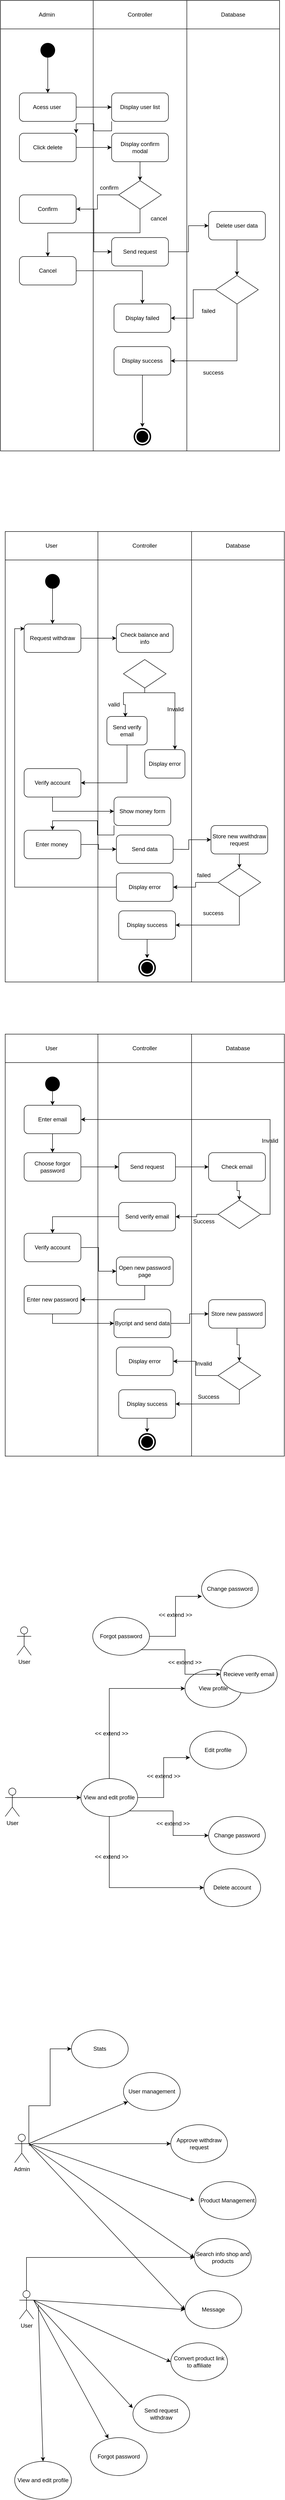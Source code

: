 <mxfile version="25.0.3">
  <diagram name="Page-1" id="ppPyAXOfkpfWcB4G4wPp">
    <mxGraphModel dx="1736" dy="5532" grid="0" gridSize="10" guides="1" tooltips="1" connect="1" arrows="1" fold="1" page="1" pageScale="1" pageWidth="850" pageHeight="1100" math="0" shadow="0">
      <root>
        <mxCell id="0" />
        <mxCell id="1" parent="0" />
        <mxCell id="JH2x-BQg7wVUJ2I642Hd-27" style="edgeStyle=orthogonalEdgeStyle;rounded=0;orthogonalLoop=1;jettySize=auto;html=1;exitX=1;exitY=0.333;exitDx=0;exitDy=0;exitPerimeter=0;entryX=0;entryY=0.5;entryDx=0;entryDy=0;" edge="1" parent="1" source="JH2x-BQg7wVUJ2I642Hd-14" target="JH2x-BQg7wVUJ2I642Hd-17">
          <mxGeometry relative="1" as="geometry">
            <Array as="points">
              <mxPoint x="160" y="150" />
              <mxPoint x="205" y="150" />
              <mxPoint x="205" y="30" />
            </Array>
          </mxGeometry>
        </mxCell>
        <mxCell id="JH2x-BQg7wVUJ2I642Hd-14" value="Admin" style="shape=umlActor;verticalLabelPosition=bottom;verticalAlign=top;html=1;outlineConnect=0;" vertex="1" parent="1">
          <mxGeometry x="130" y="210" width="30" height="60" as="geometry" />
        </mxCell>
        <mxCell id="JH2x-BQg7wVUJ2I642Hd-15" value="User management" style="ellipse;whiteSpace=wrap;html=1;" vertex="1" parent="1">
          <mxGeometry x="360" y="80" width="120" height="80" as="geometry" />
        </mxCell>
        <mxCell id="JH2x-BQg7wVUJ2I642Hd-16" value="Approve withdraw request" style="ellipse;whiteSpace=wrap;html=1;" vertex="1" parent="1">
          <mxGeometry x="460" y="190" width="120" height="80" as="geometry" />
        </mxCell>
        <mxCell id="JH2x-BQg7wVUJ2I642Hd-17" value="Stats" style="ellipse;whiteSpace=wrap;html=1;" vertex="1" parent="1">
          <mxGeometry x="250" y="-10" width="120" height="80" as="geometry" />
        </mxCell>
        <mxCell id="JH2x-BQg7wVUJ2I642Hd-18" value="Product Management" style="ellipse;whiteSpace=wrap;html=1;" vertex="1" parent="1">
          <mxGeometry x="520" y="310" width="120" height="80" as="geometry" />
        </mxCell>
        <mxCell id="JH2x-BQg7wVUJ2I642Hd-19" value="Search info shop and products" style="ellipse;whiteSpace=wrap;html=1;" vertex="1" parent="1">
          <mxGeometry x="510" y="430" width="120" height="80" as="geometry" />
        </mxCell>
        <mxCell id="JH2x-BQg7wVUJ2I642Hd-20" value="Convert product link to affiliate" style="ellipse;whiteSpace=wrap;html=1;" vertex="1" parent="1">
          <mxGeometry x="460" y="650" width="120" height="80" as="geometry" />
        </mxCell>
        <mxCell id="JH2x-BQg7wVUJ2I642Hd-21" value="Message" style="ellipse;whiteSpace=wrap;html=1;" vertex="1" parent="1">
          <mxGeometry x="490" y="540" width="120" height="80" as="geometry" />
        </mxCell>
        <mxCell id="JH2x-BQg7wVUJ2I642Hd-22" value="Send request withdraw" style="ellipse;whiteSpace=wrap;html=1;" vertex="1" parent="1">
          <mxGeometry x="380" y="760" width="120" height="80" as="geometry" />
        </mxCell>
        <mxCell id="JH2x-BQg7wVUJ2I642Hd-23" value="Forgot password" style="ellipse;whiteSpace=wrap;html=1;" vertex="1" parent="1">
          <mxGeometry x="290" y="850" width="120" height="80" as="geometry" />
        </mxCell>
        <mxCell id="JH2x-BQg7wVUJ2I642Hd-56" style="edgeStyle=orthogonalEdgeStyle;rounded=0;orthogonalLoop=1;jettySize=auto;html=1;exitX=0.5;exitY=0;exitDx=0;exitDy=0;exitPerimeter=0;entryX=0;entryY=0.5;entryDx=0;entryDy=0;" edge="1" parent="1" source="JH2x-BQg7wVUJ2I642Hd-24" target="JH2x-BQg7wVUJ2I642Hd-19">
          <mxGeometry relative="1" as="geometry" />
        </mxCell>
        <mxCell id="JH2x-BQg7wVUJ2I642Hd-24" value="User" style="shape=umlActor;verticalLabelPosition=bottom;verticalAlign=top;html=1;outlineConnect=0;" vertex="1" parent="1">
          <mxGeometry x="140" y="540" width="30" height="60" as="geometry" />
        </mxCell>
        <mxCell id="JH2x-BQg7wVUJ2I642Hd-25" value="View and edit profile" style="ellipse;whiteSpace=wrap;html=1;" vertex="1" parent="1">
          <mxGeometry x="130" y="900" width="120" height="80" as="geometry" />
        </mxCell>
        <mxCell id="JH2x-BQg7wVUJ2I642Hd-26" value="" style="endArrow=classic;html=1;rounded=0;exitX=1;exitY=0.333;exitDx=0;exitDy=0;exitPerimeter=0;" edge="1" parent="1" source="JH2x-BQg7wVUJ2I642Hd-14" target="JH2x-BQg7wVUJ2I642Hd-15">
          <mxGeometry width="50" height="50" relative="1" as="geometry">
            <mxPoint x="270" y="490" as="sourcePoint" />
            <mxPoint x="320" y="440" as="targetPoint" />
          </mxGeometry>
        </mxCell>
        <mxCell id="JH2x-BQg7wVUJ2I642Hd-28" value="" style="endArrow=classic;html=1;rounded=0;entryX=0;entryY=0.5;entryDx=0;entryDy=0;" edge="1" parent="1" source="JH2x-BQg7wVUJ2I642Hd-14" target="JH2x-BQg7wVUJ2I642Hd-16">
          <mxGeometry width="50" height="50" relative="1" as="geometry">
            <mxPoint x="170" y="240" as="sourcePoint" />
            <mxPoint x="330" y="450" as="targetPoint" />
            <Array as="points">
              <mxPoint x="170" y="230" />
            </Array>
          </mxGeometry>
        </mxCell>
        <mxCell id="JH2x-BQg7wVUJ2I642Hd-30" value="" style="endArrow=classic;html=1;rounded=0;exitX=1;exitY=0.333;exitDx=0;exitDy=0;exitPerimeter=0;" edge="1" parent="1" source="JH2x-BQg7wVUJ2I642Hd-14">
          <mxGeometry width="50" height="50" relative="1" as="geometry">
            <mxPoint x="180" y="250" as="sourcePoint" />
            <mxPoint x="510" y="350" as="targetPoint" />
          </mxGeometry>
        </mxCell>
        <mxCell id="JH2x-BQg7wVUJ2I642Hd-31" value="" style="endArrow=classic;html=1;rounded=0;exitX=1;exitY=0.333;exitDx=0;exitDy=0;exitPerimeter=0;entryX=0;entryY=0.5;entryDx=0;entryDy=0;" edge="1" parent="1" source="JH2x-BQg7wVUJ2I642Hd-14" target="JH2x-BQg7wVUJ2I642Hd-19">
          <mxGeometry width="50" height="50" relative="1" as="geometry">
            <mxPoint x="190" y="260" as="sourcePoint" />
            <mxPoint x="350" y="470" as="targetPoint" />
          </mxGeometry>
        </mxCell>
        <mxCell id="JH2x-BQg7wVUJ2I642Hd-32" value="" style="endArrow=classic;html=1;rounded=0;entryX=0;entryY=0.5;entryDx=0;entryDy=0;" edge="1" parent="1" target="JH2x-BQg7wVUJ2I642Hd-21">
          <mxGeometry width="50" height="50" relative="1" as="geometry">
            <mxPoint x="160" y="230" as="sourcePoint" />
            <mxPoint x="360" y="480" as="targetPoint" />
          </mxGeometry>
        </mxCell>
        <mxCell id="JH2x-BQg7wVUJ2I642Hd-33" value="" style="endArrow=classic;html=1;rounded=0;exitX=1;exitY=0.333;exitDx=0;exitDy=0;exitPerimeter=0;" edge="1" parent="1" source="JH2x-BQg7wVUJ2I642Hd-24">
          <mxGeometry width="50" height="50" relative="1" as="geometry">
            <mxPoint x="210" y="280" as="sourcePoint" />
            <mxPoint x="490" y="580" as="targetPoint" />
          </mxGeometry>
        </mxCell>
        <mxCell id="JH2x-BQg7wVUJ2I642Hd-34" value="" style="endArrow=classic;html=1;rounded=0;exitX=1;exitY=0.333;exitDx=0;exitDy=0;exitPerimeter=0;entryX=0;entryY=0.5;entryDx=0;entryDy=0;" edge="1" parent="1" source="JH2x-BQg7wVUJ2I642Hd-24" target="JH2x-BQg7wVUJ2I642Hd-20">
          <mxGeometry width="50" height="50" relative="1" as="geometry">
            <mxPoint x="220" y="290" as="sourcePoint" />
            <mxPoint x="380" y="500" as="targetPoint" />
          </mxGeometry>
        </mxCell>
        <mxCell id="JH2x-BQg7wVUJ2I642Hd-35" value="" style="endArrow=classic;html=1;rounded=0;exitX=1;exitY=0.333;exitDx=0;exitDy=0;exitPerimeter=0;entryX=-0.003;entryY=0.344;entryDx=0;entryDy=0;entryPerimeter=0;" edge="1" parent="1" target="JH2x-BQg7wVUJ2I642Hd-22">
          <mxGeometry width="50" height="50" relative="1" as="geometry">
            <mxPoint x="170" y="560" as="sourcePoint" />
            <mxPoint x="330" y="770" as="targetPoint" />
          </mxGeometry>
        </mxCell>
        <mxCell id="JH2x-BQg7wVUJ2I642Hd-36" value="" style="endArrow=classic;html=1;rounded=0;entryX=0.5;entryY=0;entryDx=0;entryDy=0;" edge="1" parent="1" target="JH2x-BQg7wVUJ2I642Hd-25">
          <mxGeometry width="50" height="50" relative="1" as="geometry">
            <mxPoint x="180" y="570" as="sourcePoint" />
            <mxPoint x="240" y="880" as="targetPoint" />
          </mxGeometry>
        </mxCell>
        <mxCell id="JH2x-BQg7wVUJ2I642Hd-37" value="" style="endArrow=classic;html=1;rounded=0;exitX=1;exitY=0.333;exitDx=0;exitDy=0;exitPerimeter=0;entryX=0.318;entryY=0.022;entryDx=0;entryDy=0;entryPerimeter=0;" edge="1" parent="1" target="JH2x-BQg7wVUJ2I642Hd-23">
          <mxGeometry width="50" height="50" relative="1" as="geometry">
            <mxPoint x="170" y="560" as="sourcePoint" />
            <mxPoint x="330" y="770" as="targetPoint" />
          </mxGeometry>
        </mxCell>
        <mxCell id="JH2x-BQg7wVUJ2I642Hd-87" value="User" style="shape=umlActor;verticalLabelPosition=bottom;verticalAlign=top;html=1;outlineConnect=0;" vertex="1" parent="1">
          <mxGeometry x="110" y="-520" width="30" height="60" as="geometry" />
        </mxCell>
        <mxCell id="JH2x-BQg7wVUJ2I642Hd-88" style="edgeStyle=orthogonalEdgeStyle;rounded=0;orthogonalLoop=1;jettySize=auto;html=1;exitX=1;exitY=1;exitDx=0;exitDy=0;entryX=0;entryY=0.5;entryDx=0;entryDy=0;" edge="1" parent="1" source="JH2x-BQg7wVUJ2I642Hd-91" target="JH2x-BQg7wVUJ2I642Hd-93">
          <mxGeometry relative="1" as="geometry" />
        </mxCell>
        <mxCell id="JH2x-BQg7wVUJ2I642Hd-89" style="edgeStyle=orthogonalEdgeStyle;rounded=0;orthogonalLoop=1;jettySize=auto;html=1;exitX=0.5;exitY=1;exitDx=0;exitDy=0;entryX=0;entryY=0.5;entryDx=0;entryDy=0;" edge="1" parent="1" source="JH2x-BQg7wVUJ2I642Hd-91" target="JH2x-BQg7wVUJ2I642Hd-98">
          <mxGeometry relative="1" as="geometry" />
        </mxCell>
        <mxCell id="JH2x-BQg7wVUJ2I642Hd-90" style="edgeStyle=orthogonalEdgeStyle;rounded=0;orthogonalLoop=1;jettySize=auto;html=1;exitX=0.5;exitY=0;exitDx=0;exitDy=0;entryX=0;entryY=0.5;entryDx=0;entryDy=0;" edge="1" parent="1" source="JH2x-BQg7wVUJ2I642Hd-91" target="JH2x-BQg7wVUJ2I642Hd-99">
          <mxGeometry relative="1" as="geometry" />
        </mxCell>
        <mxCell id="JH2x-BQg7wVUJ2I642Hd-91" value="View and edit profile" style="ellipse;whiteSpace=wrap;html=1;" vertex="1" parent="1">
          <mxGeometry x="270" y="-540" width="120" height="80" as="geometry" />
        </mxCell>
        <mxCell id="JH2x-BQg7wVUJ2I642Hd-92" value="" style="endArrow=classic;html=1;rounded=0;entryX=0;entryY=0.5;entryDx=0;entryDy=0;" edge="1" parent="1" target="JH2x-BQg7wVUJ2I642Hd-91">
          <mxGeometry width="50" height="50" relative="1" as="geometry">
            <mxPoint x="140" y="-500" as="sourcePoint" />
            <mxPoint x="190" y="-550" as="targetPoint" />
          </mxGeometry>
        </mxCell>
        <mxCell id="JH2x-BQg7wVUJ2I642Hd-93" value="Change password" style="ellipse;whiteSpace=wrap;html=1;" vertex="1" parent="1">
          <mxGeometry x="540" y="-460" width="120" height="80" as="geometry" />
        </mxCell>
        <mxCell id="JH2x-BQg7wVUJ2I642Hd-94" value="Edit profile" style="ellipse;whiteSpace=wrap;html=1;" vertex="1" parent="1">
          <mxGeometry x="500" y="-640" width="120" height="80" as="geometry" />
        </mxCell>
        <mxCell id="JH2x-BQg7wVUJ2I642Hd-95" style="edgeStyle=orthogonalEdgeStyle;rounded=0;orthogonalLoop=1;jettySize=auto;html=1;entryX=0.006;entryY=0.697;entryDx=0;entryDy=0;entryPerimeter=0;" edge="1" parent="1" source="JH2x-BQg7wVUJ2I642Hd-91" target="JH2x-BQg7wVUJ2I642Hd-94">
          <mxGeometry relative="1" as="geometry" />
        </mxCell>
        <mxCell id="JH2x-BQg7wVUJ2I642Hd-96" value="&amp;lt;&amp;lt; extend &amp;gt;&amp;gt;" style="text;html=1;align=center;verticalAlign=middle;whiteSpace=wrap;rounded=0;" vertex="1" parent="1">
          <mxGeometry x="380" y="-560" width="130" height="30" as="geometry" />
        </mxCell>
        <mxCell id="JH2x-BQg7wVUJ2I642Hd-97" value="&amp;lt;&amp;lt; extend &amp;gt;&amp;gt;" style="text;html=1;align=center;verticalAlign=middle;whiteSpace=wrap;rounded=0;" vertex="1" parent="1">
          <mxGeometry x="400" y="-460" width="130" height="30" as="geometry" />
        </mxCell>
        <mxCell id="JH2x-BQg7wVUJ2I642Hd-98" value="Delete account&lt;span style=&quot;color: rgba(0, 0, 0, 0); font-family: monospace; font-size: 0px; text-align: start; text-wrap-mode: nowrap;&quot;&gt;%3CmxGraphModel%3E%3Croot%3E%3CmxCell%20id%3D%220%22%2F%3E%3CmxCell%20id%3D%221%22%20parent%3D%220%22%2F%3E%3CmxCell%20id%3D%222%22%20value%3D%22Edit%20user%22%20style%3D%22ellipse%3BwhiteSpace%3Dwrap%3Bhtml%3D1%3B%22%20vertex%3D%221%22%20parent%3D%221%22%3E%3CmxGeometry%20x%3D%22520%22%20y%3D%2270%22%20width%3D%22120%22%20height%3D%2280%22%20as%3D%22geometry%22%2F%3E%3C%2FmxCell%3E%3C%2Froot%3E%3C%2FmxGraphModel&lt;/span&gt;" style="ellipse;whiteSpace=wrap;html=1;" vertex="1" parent="1">
          <mxGeometry x="530" y="-350" width="120" height="80" as="geometry" />
        </mxCell>
        <mxCell id="JH2x-BQg7wVUJ2I642Hd-99" value="View profile" style="ellipse;whiteSpace=wrap;html=1;" vertex="1" parent="1">
          <mxGeometry x="490" y="-770" width="120" height="80" as="geometry" />
        </mxCell>
        <mxCell id="JH2x-BQg7wVUJ2I642Hd-100" value="&amp;lt;&amp;lt; extend &amp;gt;&amp;gt;" style="text;html=1;align=center;verticalAlign=middle;whiteSpace=wrap;rounded=0;" vertex="1" parent="1">
          <mxGeometry x="270" y="-650" width="130" height="30" as="geometry" />
        </mxCell>
        <mxCell id="JH2x-BQg7wVUJ2I642Hd-101" value="&amp;lt;&amp;lt; extend &amp;gt;&amp;gt;" style="text;html=1;align=center;verticalAlign=middle;whiteSpace=wrap;rounded=0;" vertex="1" parent="1">
          <mxGeometry x="270" y="-390" width="130" height="30" as="geometry" />
        </mxCell>
        <mxCell id="JH2x-BQg7wVUJ2I642Hd-105" value="User" style="shape=umlActor;verticalLabelPosition=bottom;verticalAlign=top;html=1;outlineConnect=0;" vertex="1" parent="1">
          <mxGeometry x="135" y="-860" width="30" height="60" as="geometry" />
        </mxCell>
        <mxCell id="JH2x-BQg7wVUJ2I642Hd-106" style="edgeStyle=orthogonalEdgeStyle;rounded=0;orthogonalLoop=1;jettySize=auto;html=1;exitX=1;exitY=1;exitDx=0;exitDy=0;entryX=0;entryY=0.5;entryDx=0;entryDy=0;" edge="1" parent="1" source="JH2x-BQg7wVUJ2I642Hd-107" target="JH2x-BQg7wVUJ2I642Hd-109">
          <mxGeometry relative="1" as="geometry" />
        </mxCell>
        <mxCell id="JH2x-BQg7wVUJ2I642Hd-107" value="Forgot password" style="ellipse;whiteSpace=wrap;html=1;" vertex="1" parent="1">
          <mxGeometry x="295" y="-880" width="120" height="80" as="geometry" />
        </mxCell>
        <mxCell id="JH2x-BQg7wVUJ2I642Hd-109" value="Recieve verify email" style="ellipse;whiteSpace=wrap;html=1;" vertex="1" parent="1">
          <mxGeometry x="565" y="-800" width="120" height="80" as="geometry" />
        </mxCell>
        <mxCell id="JH2x-BQg7wVUJ2I642Hd-110" value="Change password" style="ellipse;whiteSpace=wrap;html=1;" vertex="1" parent="1">
          <mxGeometry x="525" y="-980" width="120" height="80" as="geometry" />
        </mxCell>
        <mxCell id="JH2x-BQg7wVUJ2I642Hd-111" style="edgeStyle=orthogonalEdgeStyle;rounded=0;orthogonalLoop=1;jettySize=auto;html=1;entryX=0.006;entryY=0.697;entryDx=0;entryDy=0;entryPerimeter=0;" edge="1" parent="1" source="JH2x-BQg7wVUJ2I642Hd-107" target="JH2x-BQg7wVUJ2I642Hd-110">
          <mxGeometry relative="1" as="geometry" />
        </mxCell>
        <mxCell id="JH2x-BQg7wVUJ2I642Hd-112" value="&amp;lt;&amp;lt; extend &amp;gt;&amp;gt;" style="text;html=1;align=center;verticalAlign=middle;whiteSpace=wrap;rounded=0;" vertex="1" parent="1">
          <mxGeometry x="405" y="-900" width="130" height="30" as="geometry" />
        </mxCell>
        <mxCell id="JH2x-BQg7wVUJ2I642Hd-113" value="&amp;lt;&amp;lt; extend &amp;gt;&amp;gt;" style="text;html=1;align=center;verticalAlign=middle;whiteSpace=wrap;rounded=0;" vertex="1" parent="1">
          <mxGeometry x="425" y="-800" width="130" height="30" as="geometry" />
        </mxCell>
        <mxCell id="JH2x-BQg7wVUJ2I642Hd-132" value="" style="shape=table;startSize=0;container=1;collapsible=0;childLayout=tableLayout;" vertex="1" parent="1">
          <mxGeometry x="110" y="-2110" width="590" height="890" as="geometry" />
        </mxCell>
        <mxCell id="JH2x-BQg7wVUJ2I642Hd-133" value="" style="shape=tableRow;horizontal=0;startSize=0;swimlaneHead=0;swimlaneBody=0;strokeColor=inherit;top=0;left=0;bottom=0;right=0;collapsible=0;dropTarget=0;fillColor=none;points=[[0,0.5],[1,0.5]];portConstraint=eastwest;" vertex="1" parent="JH2x-BQg7wVUJ2I642Hd-132">
          <mxGeometry width="590" height="60" as="geometry" />
        </mxCell>
        <mxCell id="JH2x-BQg7wVUJ2I642Hd-134" value="User" style="shape=partialRectangle;html=1;whiteSpace=wrap;connectable=0;strokeColor=inherit;overflow=hidden;fillColor=none;top=0;left=0;bottom=0;right=0;pointerEvents=1;" vertex="1" parent="JH2x-BQg7wVUJ2I642Hd-133">
          <mxGeometry width="196" height="60" as="geometry">
            <mxRectangle width="196" height="60" as="alternateBounds" />
          </mxGeometry>
        </mxCell>
        <mxCell id="JH2x-BQg7wVUJ2I642Hd-135" value="Controller" style="shape=partialRectangle;html=1;whiteSpace=wrap;connectable=0;strokeColor=inherit;overflow=hidden;fillColor=none;top=0;left=0;bottom=0;right=0;pointerEvents=1;" vertex="1" parent="JH2x-BQg7wVUJ2I642Hd-133">
          <mxGeometry x="196" width="198" height="60" as="geometry">
            <mxRectangle width="198" height="60" as="alternateBounds" />
          </mxGeometry>
        </mxCell>
        <mxCell id="JH2x-BQg7wVUJ2I642Hd-136" value="Database" style="shape=partialRectangle;html=1;whiteSpace=wrap;connectable=0;strokeColor=inherit;overflow=hidden;fillColor=none;top=0;left=0;bottom=0;right=0;pointerEvents=1;" vertex="1" parent="JH2x-BQg7wVUJ2I642Hd-133">
          <mxGeometry x="394" width="196" height="60" as="geometry">
            <mxRectangle width="196" height="60" as="alternateBounds" />
          </mxGeometry>
        </mxCell>
        <mxCell id="JH2x-BQg7wVUJ2I642Hd-137" value="" style="shape=tableRow;horizontal=0;startSize=0;swimlaneHead=0;swimlaneBody=0;strokeColor=inherit;top=0;left=0;bottom=0;right=0;collapsible=0;dropTarget=0;fillColor=none;points=[[0,0.5],[1,0.5]];portConstraint=eastwest;" vertex="1" parent="JH2x-BQg7wVUJ2I642Hd-132">
          <mxGeometry y="60" width="590" height="830" as="geometry" />
        </mxCell>
        <mxCell id="JH2x-BQg7wVUJ2I642Hd-138" value="" style="shape=partialRectangle;html=1;whiteSpace=wrap;connectable=0;strokeColor=inherit;overflow=hidden;fillColor=none;top=0;left=0;bottom=0;right=0;pointerEvents=1;" vertex="1" parent="JH2x-BQg7wVUJ2I642Hd-137">
          <mxGeometry width="196" height="830" as="geometry">
            <mxRectangle width="196" height="830" as="alternateBounds" />
          </mxGeometry>
        </mxCell>
        <mxCell id="JH2x-BQg7wVUJ2I642Hd-139" value="" style="shape=partialRectangle;html=1;whiteSpace=wrap;connectable=0;strokeColor=inherit;overflow=hidden;fillColor=none;top=0;left=0;bottom=0;right=0;pointerEvents=1;" vertex="1" parent="JH2x-BQg7wVUJ2I642Hd-137">
          <mxGeometry x="196" width="198" height="830" as="geometry">
            <mxRectangle width="198" height="830" as="alternateBounds" />
          </mxGeometry>
        </mxCell>
        <mxCell id="JH2x-BQg7wVUJ2I642Hd-140" value="" style="shape=partialRectangle;html=1;whiteSpace=wrap;connectable=0;strokeColor=inherit;overflow=hidden;fillColor=none;top=0;left=0;bottom=0;right=0;pointerEvents=1;" vertex="1" parent="JH2x-BQg7wVUJ2I642Hd-137">
          <mxGeometry x="394" width="196" height="830" as="geometry">
            <mxRectangle width="196" height="830" as="alternateBounds" />
          </mxGeometry>
        </mxCell>
        <mxCell id="JH2x-BQg7wVUJ2I642Hd-156" value="" style="edgeStyle=orthogonalEdgeStyle;rounded=0;orthogonalLoop=1;jettySize=auto;html=1;" edge="1" parent="1" source="JH2x-BQg7wVUJ2I642Hd-141" target="JH2x-BQg7wVUJ2I642Hd-147">
          <mxGeometry relative="1" as="geometry" />
        </mxCell>
        <mxCell id="JH2x-BQg7wVUJ2I642Hd-141" value="" style="ellipse;whiteSpace=wrap;html=1;aspect=fixed;fillColor=#000000;" vertex="1" parent="1">
          <mxGeometry x="195" y="-2020" width="30" height="30" as="geometry" />
        </mxCell>
        <mxCell id="JH2x-BQg7wVUJ2I642Hd-158" style="edgeStyle=orthogonalEdgeStyle;rounded=0;orthogonalLoop=1;jettySize=auto;html=1;exitX=1;exitY=0.5;exitDx=0;exitDy=0;entryX=0;entryY=0.5;entryDx=0;entryDy=0;" edge="1" parent="1" source="JH2x-BQg7wVUJ2I642Hd-142" target="JH2x-BQg7wVUJ2I642Hd-143">
          <mxGeometry relative="1" as="geometry" />
        </mxCell>
        <mxCell id="JH2x-BQg7wVUJ2I642Hd-142" value="Choose forgor password" style="rounded=1;whiteSpace=wrap;html=1;" vertex="1" parent="1">
          <mxGeometry x="150" y="-1860" width="120" height="60" as="geometry" />
        </mxCell>
        <mxCell id="JH2x-BQg7wVUJ2I642Hd-159" style="edgeStyle=orthogonalEdgeStyle;rounded=0;orthogonalLoop=1;jettySize=auto;html=1;exitX=1;exitY=0.5;exitDx=0;exitDy=0;entryX=0;entryY=0.5;entryDx=0;entryDy=0;" edge="1" parent="1" source="JH2x-BQg7wVUJ2I642Hd-143" target="JH2x-BQg7wVUJ2I642Hd-148">
          <mxGeometry relative="1" as="geometry" />
        </mxCell>
        <mxCell id="JH2x-BQg7wVUJ2I642Hd-143" value="Send request" style="rounded=1;whiteSpace=wrap;html=1;" vertex="1" parent="1">
          <mxGeometry x="350" y="-1860" width="120" height="60" as="geometry" />
        </mxCell>
        <mxCell id="JH2x-BQg7wVUJ2I642Hd-161" style="edgeStyle=orthogonalEdgeStyle;rounded=0;orthogonalLoop=1;jettySize=auto;html=1;exitX=0;exitY=0.5;exitDx=0;exitDy=0;" edge="1" parent="1" source="JH2x-BQg7wVUJ2I642Hd-144" target="JH2x-BQg7wVUJ2I642Hd-146">
          <mxGeometry relative="1" as="geometry" />
        </mxCell>
        <mxCell id="JH2x-BQg7wVUJ2I642Hd-164" style="edgeStyle=orthogonalEdgeStyle;rounded=0;orthogonalLoop=1;jettySize=auto;html=1;exitX=1;exitY=0.5;exitDx=0;exitDy=0;entryX=1;entryY=0.5;entryDx=0;entryDy=0;" edge="1" parent="1" source="JH2x-BQg7wVUJ2I642Hd-144" target="JH2x-BQg7wVUJ2I642Hd-147">
          <mxGeometry relative="1" as="geometry" />
        </mxCell>
        <mxCell id="JH2x-BQg7wVUJ2I642Hd-144" value="" style="rhombus;whiteSpace=wrap;html=1;" vertex="1" parent="1">
          <mxGeometry x="560" y="-1760" width="90" height="60" as="geometry" />
        </mxCell>
        <mxCell id="JH2x-BQg7wVUJ2I642Hd-165" style="edgeStyle=orthogonalEdgeStyle;rounded=0;orthogonalLoop=1;jettySize=auto;html=1;exitX=1;exitY=0.5;exitDx=0;exitDy=0;entryX=0;entryY=0.5;entryDx=0;entryDy=0;" edge="1" parent="1" source="JH2x-BQg7wVUJ2I642Hd-145" target="JH2x-BQg7wVUJ2I642Hd-150">
          <mxGeometry relative="1" as="geometry" />
        </mxCell>
        <mxCell id="JH2x-BQg7wVUJ2I642Hd-145" value="Verify account" style="rounded=1;whiteSpace=wrap;html=1;" vertex="1" parent="1">
          <mxGeometry x="150" y="-1690" width="120" height="60" as="geometry" />
        </mxCell>
        <mxCell id="JH2x-BQg7wVUJ2I642Hd-162" style="edgeStyle=orthogonalEdgeStyle;rounded=0;orthogonalLoop=1;jettySize=auto;html=1;exitX=0;exitY=0.5;exitDx=0;exitDy=0;entryX=0.5;entryY=0;entryDx=0;entryDy=0;" edge="1" parent="1" source="JH2x-BQg7wVUJ2I642Hd-146" target="JH2x-BQg7wVUJ2I642Hd-145">
          <mxGeometry relative="1" as="geometry" />
        </mxCell>
        <mxCell id="JH2x-BQg7wVUJ2I642Hd-146" value="Send verify email" style="rounded=1;whiteSpace=wrap;html=1;" vertex="1" parent="1">
          <mxGeometry x="350" y="-1755" width="120" height="60" as="geometry" />
        </mxCell>
        <mxCell id="JH2x-BQg7wVUJ2I642Hd-157" value="" style="edgeStyle=orthogonalEdgeStyle;rounded=0;orthogonalLoop=1;jettySize=auto;html=1;" edge="1" parent="1" source="JH2x-BQg7wVUJ2I642Hd-147" target="JH2x-BQg7wVUJ2I642Hd-142">
          <mxGeometry relative="1" as="geometry" />
        </mxCell>
        <mxCell id="JH2x-BQg7wVUJ2I642Hd-147" value="Enter email" style="rounded=1;whiteSpace=wrap;html=1;" vertex="1" parent="1">
          <mxGeometry x="150" y="-1960" width="120" height="60" as="geometry" />
        </mxCell>
        <mxCell id="JH2x-BQg7wVUJ2I642Hd-160" style="edgeStyle=orthogonalEdgeStyle;rounded=0;orthogonalLoop=1;jettySize=auto;html=1;exitX=0.5;exitY=1;exitDx=0;exitDy=0;entryX=0.5;entryY=0;entryDx=0;entryDy=0;" edge="1" parent="1" source="JH2x-BQg7wVUJ2I642Hd-148" target="JH2x-BQg7wVUJ2I642Hd-144">
          <mxGeometry relative="1" as="geometry" />
        </mxCell>
        <mxCell id="JH2x-BQg7wVUJ2I642Hd-148" value="Check email" style="rounded=1;whiteSpace=wrap;html=1;" vertex="1" parent="1">
          <mxGeometry x="540" y="-1860" width="120" height="60" as="geometry" />
        </mxCell>
        <mxCell id="JH2x-BQg7wVUJ2I642Hd-168" style="edgeStyle=orthogonalEdgeStyle;rounded=0;orthogonalLoop=1;jettySize=auto;html=1;exitX=0.5;exitY=1;exitDx=0;exitDy=0;entryX=0;entryY=0.5;entryDx=0;entryDy=0;" edge="1" parent="1" source="JH2x-BQg7wVUJ2I642Hd-149" target="JH2x-BQg7wVUJ2I642Hd-167">
          <mxGeometry relative="1" as="geometry" />
        </mxCell>
        <mxCell id="JH2x-BQg7wVUJ2I642Hd-149" value="Enter new password" style="rounded=1;whiteSpace=wrap;html=1;" vertex="1" parent="1">
          <mxGeometry x="150" y="-1580" width="120" height="60" as="geometry" />
        </mxCell>
        <mxCell id="JH2x-BQg7wVUJ2I642Hd-166" style="edgeStyle=orthogonalEdgeStyle;rounded=0;orthogonalLoop=1;jettySize=auto;html=1;exitX=0.5;exitY=1;exitDx=0;exitDy=0;entryX=1;entryY=0.5;entryDx=0;entryDy=0;" edge="1" parent="1" source="JH2x-BQg7wVUJ2I642Hd-150" target="JH2x-BQg7wVUJ2I642Hd-149">
          <mxGeometry relative="1" as="geometry" />
        </mxCell>
        <mxCell id="JH2x-BQg7wVUJ2I642Hd-150" value="Open new password page" style="rounded=1;whiteSpace=wrap;html=1;" vertex="1" parent="1">
          <mxGeometry x="345" y="-1640" width="120" height="60" as="geometry" />
        </mxCell>
        <mxCell id="JH2x-BQg7wVUJ2I642Hd-151" value="Display error" style="rounded=1;whiteSpace=wrap;html=1;" vertex="1" parent="1">
          <mxGeometry x="345" y="-1450" width="120" height="60" as="geometry" />
        </mxCell>
        <mxCell id="JH2x-BQg7wVUJ2I642Hd-170" style="edgeStyle=orthogonalEdgeStyle;rounded=0;orthogonalLoop=1;jettySize=auto;html=1;exitX=0.5;exitY=1;exitDx=0;exitDy=0;entryX=0.5;entryY=0;entryDx=0;entryDy=0;" edge="1" parent="1" source="JH2x-BQg7wVUJ2I642Hd-152" target="JH2x-BQg7wVUJ2I642Hd-153">
          <mxGeometry relative="1" as="geometry" />
        </mxCell>
        <mxCell id="JH2x-BQg7wVUJ2I642Hd-152" value="Store new password" style="rounded=1;whiteSpace=wrap;html=1;" vertex="1" parent="1">
          <mxGeometry x="540" y="-1550" width="120" height="60" as="geometry" />
        </mxCell>
        <mxCell id="JH2x-BQg7wVUJ2I642Hd-171" style="edgeStyle=orthogonalEdgeStyle;rounded=0;orthogonalLoop=1;jettySize=auto;html=1;exitX=0.5;exitY=1;exitDx=0;exitDy=0;entryX=1;entryY=0.5;entryDx=0;entryDy=0;" edge="1" parent="1" source="JH2x-BQg7wVUJ2I642Hd-153" target="JH2x-BQg7wVUJ2I642Hd-155">
          <mxGeometry relative="1" as="geometry" />
        </mxCell>
        <mxCell id="JH2x-BQg7wVUJ2I642Hd-172" style="edgeStyle=orthogonalEdgeStyle;rounded=0;orthogonalLoop=1;jettySize=auto;html=1;exitX=0;exitY=0.5;exitDx=0;exitDy=0;entryX=1;entryY=0.5;entryDx=0;entryDy=0;" edge="1" parent="1" source="JH2x-BQg7wVUJ2I642Hd-153" target="JH2x-BQg7wVUJ2I642Hd-151">
          <mxGeometry relative="1" as="geometry" />
        </mxCell>
        <mxCell id="JH2x-BQg7wVUJ2I642Hd-153" value="" style="rhombus;whiteSpace=wrap;html=1;" vertex="1" parent="1">
          <mxGeometry x="560" y="-1420" width="90" height="60" as="geometry" />
        </mxCell>
        <mxCell id="JH2x-BQg7wVUJ2I642Hd-176" value="" style="edgeStyle=orthogonalEdgeStyle;rounded=0;orthogonalLoop=1;jettySize=auto;html=1;" edge="1" parent="1" source="JH2x-BQg7wVUJ2I642Hd-155" target="JH2x-BQg7wVUJ2I642Hd-173">
          <mxGeometry relative="1" as="geometry" />
        </mxCell>
        <mxCell id="JH2x-BQg7wVUJ2I642Hd-155" value="Display success" style="rounded=1;whiteSpace=wrap;html=1;" vertex="1" parent="1">
          <mxGeometry x="350" y="-1360" width="120" height="60" as="geometry" />
        </mxCell>
        <mxCell id="JH2x-BQg7wVUJ2I642Hd-169" style="edgeStyle=orthogonalEdgeStyle;rounded=0;orthogonalLoop=1;jettySize=auto;html=1;exitX=1;exitY=0.5;exitDx=0;exitDy=0;entryX=0;entryY=0.5;entryDx=0;entryDy=0;" edge="1" parent="1" source="JH2x-BQg7wVUJ2I642Hd-167" target="JH2x-BQg7wVUJ2I642Hd-152">
          <mxGeometry relative="1" as="geometry" />
        </mxCell>
        <mxCell id="JH2x-BQg7wVUJ2I642Hd-167" value="Bycript and send data" style="rounded=1;whiteSpace=wrap;html=1;" vertex="1" parent="1">
          <mxGeometry x="340" y="-1530" width="120" height="60" as="geometry" />
        </mxCell>
        <mxCell id="JH2x-BQg7wVUJ2I642Hd-173" value="" style="ellipse;shape=doubleEllipse;whiteSpace=wrap;html=1;aspect=fixed;fillColor=#000000;strokeColor=#fcfcfc;strokeWidth=3;" vertex="1" parent="1">
          <mxGeometry x="390" y="-1270" width="40" height="40" as="geometry" />
        </mxCell>
        <mxCell id="JH2x-BQg7wVUJ2I642Hd-174" value="Invalid" style="text;html=1;align=center;verticalAlign=middle;whiteSpace=wrap;rounded=0;" vertex="1" parent="1">
          <mxGeometry x="640" y="-1900" width="60" height="30" as="geometry" />
        </mxCell>
        <mxCell id="JH2x-BQg7wVUJ2I642Hd-175" value="Invalid" style="text;html=1;align=center;verticalAlign=middle;whiteSpace=wrap;rounded=0;" vertex="1" parent="1">
          <mxGeometry x="500" y="-1430" width="60" height="30" as="geometry" />
        </mxCell>
        <mxCell id="JH2x-BQg7wVUJ2I642Hd-177" value="" style="shape=table;startSize=0;container=1;collapsible=0;childLayout=tableLayout;" vertex="1" parent="1">
          <mxGeometry x="110" y="-3170" width="590" height="950" as="geometry" />
        </mxCell>
        <mxCell id="JH2x-BQg7wVUJ2I642Hd-178" value="" style="shape=tableRow;horizontal=0;startSize=0;swimlaneHead=0;swimlaneBody=0;strokeColor=inherit;top=0;left=0;bottom=0;right=0;collapsible=0;dropTarget=0;fillColor=none;points=[[0,0.5],[1,0.5]];portConstraint=eastwest;" vertex="1" parent="JH2x-BQg7wVUJ2I642Hd-177">
          <mxGeometry width="590" height="60" as="geometry" />
        </mxCell>
        <mxCell id="JH2x-BQg7wVUJ2I642Hd-179" value="User" style="shape=partialRectangle;html=1;whiteSpace=wrap;connectable=0;strokeColor=inherit;overflow=hidden;fillColor=none;top=0;left=0;bottom=0;right=0;pointerEvents=1;" vertex="1" parent="JH2x-BQg7wVUJ2I642Hd-178">
          <mxGeometry width="196" height="60" as="geometry">
            <mxRectangle width="196" height="60" as="alternateBounds" />
          </mxGeometry>
        </mxCell>
        <mxCell id="JH2x-BQg7wVUJ2I642Hd-180" value="Controller" style="shape=partialRectangle;html=1;whiteSpace=wrap;connectable=0;strokeColor=inherit;overflow=hidden;fillColor=none;top=0;left=0;bottom=0;right=0;pointerEvents=1;" vertex="1" parent="JH2x-BQg7wVUJ2I642Hd-178">
          <mxGeometry x="196" width="198" height="60" as="geometry">
            <mxRectangle width="198" height="60" as="alternateBounds" />
          </mxGeometry>
        </mxCell>
        <mxCell id="JH2x-BQg7wVUJ2I642Hd-181" value="Database" style="shape=partialRectangle;html=1;whiteSpace=wrap;connectable=0;strokeColor=inherit;overflow=hidden;fillColor=none;top=0;left=0;bottom=0;right=0;pointerEvents=1;" vertex="1" parent="JH2x-BQg7wVUJ2I642Hd-178">
          <mxGeometry x="394" width="196" height="60" as="geometry">
            <mxRectangle width="196" height="60" as="alternateBounds" />
          </mxGeometry>
        </mxCell>
        <mxCell id="JH2x-BQg7wVUJ2I642Hd-182" value="" style="shape=tableRow;horizontal=0;startSize=0;swimlaneHead=0;swimlaneBody=0;strokeColor=inherit;top=0;left=0;bottom=0;right=0;collapsible=0;dropTarget=0;fillColor=none;points=[[0,0.5],[1,0.5]];portConstraint=eastwest;" vertex="1" parent="JH2x-BQg7wVUJ2I642Hd-177">
          <mxGeometry y="60" width="590" height="890" as="geometry" />
        </mxCell>
        <mxCell id="JH2x-BQg7wVUJ2I642Hd-183" value="" style="shape=partialRectangle;html=1;whiteSpace=wrap;connectable=0;strokeColor=inherit;overflow=hidden;fillColor=none;top=0;left=0;bottom=0;right=0;pointerEvents=1;" vertex="1" parent="JH2x-BQg7wVUJ2I642Hd-182">
          <mxGeometry width="196" height="890" as="geometry">
            <mxRectangle width="196" height="890" as="alternateBounds" />
          </mxGeometry>
        </mxCell>
        <mxCell id="JH2x-BQg7wVUJ2I642Hd-184" value="" style="shape=partialRectangle;html=1;whiteSpace=wrap;connectable=0;strokeColor=inherit;overflow=hidden;fillColor=none;top=0;left=0;bottom=0;right=0;pointerEvents=1;" vertex="1" parent="JH2x-BQg7wVUJ2I642Hd-182">
          <mxGeometry x="196" width="198" height="890" as="geometry">
            <mxRectangle width="198" height="890" as="alternateBounds" />
          </mxGeometry>
        </mxCell>
        <mxCell id="JH2x-BQg7wVUJ2I642Hd-185" value="" style="shape=partialRectangle;html=1;whiteSpace=wrap;connectable=0;strokeColor=inherit;overflow=hidden;fillColor=none;top=0;left=0;bottom=0;right=0;pointerEvents=1;" vertex="1" parent="JH2x-BQg7wVUJ2I642Hd-182">
          <mxGeometry x="394" width="196" height="890" as="geometry">
            <mxRectangle width="196" height="890" as="alternateBounds" />
          </mxGeometry>
        </mxCell>
        <mxCell id="JH2x-BQg7wVUJ2I642Hd-241" style="edgeStyle=orthogonalEdgeStyle;rounded=0;orthogonalLoop=1;jettySize=auto;html=1;entryX=0.5;entryY=0;entryDx=0;entryDy=0;" edge="1" parent="1" source="JH2x-BQg7wVUJ2I642Hd-187" target="JH2x-BQg7wVUJ2I642Hd-189">
          <mxGeometry relative="1" as="geometry" />
        </mxCell>
        <mxCell id="JH2x-BQg7wVUJ2I642Hd-187" value="" style="ellipse;whiteSpace=wrap;html=1;aspect=fixed;fillColor=#000000;" vertex="1" parent="1">
          <mxGeometry x="195" y="-3080" width="30" height="30" as="geometry" />
        </mxCell>
        <mxCell id="JH2x-BQg7wVUJ2I642Hd-188" style="edgeStyle=orthogonalEdgeStyle;rounded=0;orthogonalLoop=1;jettySize=auto;html=1;exitX=1;exitY=0.5;exitDx=0;exitDy=0;entryX=0;entryY=0.5;entryDx=0;entryDy=0;" edge="1" parent="1" source="JH2x-BQg7wVUJ2I642Hd-189" target="JH2x-BQg7wVUJ2I642Hd-191">
          <mxGeometry relative="1" as="geometry" />
        </mxCell>
        <mxCell id="JH2x-BQg7wVUJ2I642Hd-189" value="Request withdraw" style="rounded=1;whiteSpace=wrap;html=1;" vertex="1" parent="1">
          <mxGeometry x="150" y="-2975" width="120" height="60" as="geometry" />
        </mxCell>
        <mxCell id="JH2x-BQg7wVUJ2I642Hd-191" value="Check balance and info" style="rounded=1;whiteSpace=wrap;html=1;" vertex="1" parent="1">
          <mxGeometry x="345" y="-2975" width="120" height="60" as="geometry" />
        </mxCell>
        <mxCell id="JH2x-BQg7wVUJ2I642Hd-203" style="edgeStyle=orthogonalEdgeStyle;rounded=0;orthogonalLoop=1;jettySize=auto;html=1;exitX=0.5;exitY=1;exitDx=0;exitDy=0;entryX=0;entryY=0.5;entryDx=0;entryDy=0;" edge="1" parent="1" source="JH2x-BQg7wVUJ2I642Hd-204" target="JH2x-BQg7wVUJ2I642Hd-216">
          <mxGeometry relative="1" as="geometry" />
        </mxCell>
        <mxCell id="JH2x-BQg7wVUJ2I642Hd-204" value="Verify account" style="rounded=1;whiteSpace=wrap;html=1;" vertex="1" parent="1">
          <mxGeometry x="150" y="-2670" width="120" height="60" as="geometry" />
        </mxCell>
        <mxCell id="JH2x-BQg7wVUJ2I642Hd-205" style="edgeStyle=orthogonalEdgeStyle;rounded=0;orthogonalLoop=1;jettySize=auto;html=1;exitX=0.5;exitY=1;exitDx=0;exitDy=0;entryX=1;entryY=0.5;entryDx=0;entryDy=0;" edge="1" parent="1" source="JH2x-BQg7wVUJ2I642Hd-206" target="JH2x-BQg7wVUJ2I642Hd-204">
          <mxGeometry relative="1" as="geometry" />
        </mxCell>
        <mxCell id="JH2x-BQg7wVUJ2I642Hd-206" value="Send verify email" style="rounded=1;whiteSpace=wrap;html=1;" vertex="1" parent="1">
          <mxGeometry x="325" y="-2780" width="85" height="60" as="geometry" />
        </mxCell>
        <mxCell id="JH2x-BQg7wVUJ2I642Hd-207" value="Display error" style="rounded=1;whiteSpace=wrap;html=1;" vertex="1" parent="1">
          <mxGeometry x="345" y="-2450" width="120" height="60" as="geometry" />
        </mxCell>
        <mxCell id="JH2x-BQg7wVUJ2I642Hd-208" style="edgeStyle=orthogonalEdgeStyle;rounded=0;orthogonalLoop=1;jettySize=auto;html=1;exitX=0.5;exitY=1;exitDx=0;exitDy=0;entryX=0.5;entryY=0;entryDx=0;entryDy=0;" edge="1" parent="1" source="JH2x-BQg7wVUJ2I642Hd-209" target="JH2x-BQg7wVUJ2I642Hd-212">
          <mxGeometry relative="1" as="geometry" />
        </mxCell>
        <mxCell id="JH2x-BQg7wVUJ2I642Hd-209" value="Store new wwithdraw request" style="rounded=1;whiteSpace=wrap;html=1;" vertex="1" parent="1">
          <mxGeometry x="545" y="-2550" width="120" height="60" as="geometry" />
        </mxCell>
        <mxCell id="JH2x-BQg7wVUJ2I642Hd-210" style="edgeStyle=orthogonalEdgeStyle;rounded=0;orthogonalLoop=1;jettySize=auto;html=1;exitX=0.5;exitY=1;exitDx=0;exitDy=0;entryX=1;entryY=0.5;entryDx=0;entryDy=0;" edge="1" parent="1" source="JH2x-BQg7wVUJ2I642Hd-212" target="JH2x-BQg7wVUJ2I642Hd-214">
          <mxGeometry relative="1" as="geometry" />
        </mxCell>
        <mxCell id="JH2x-BQg7wVUJ2I642Hd-211" style="edgeStyle=orthogonalEdgeStyle;rounded=0;orthogonalLoop=1;jettySize=auto;html=1;exitX=0;exitY=0.5;exitDx=0;exitDy=0;entryX=1;entryY=0.5;entryDx=0;entryDy=0;" edge="1" parent="1" source="JH2x-BQg7wVUJ2I642Hd-212" target="JH2x-BQg7wVUJ2I642Hd-207">
          <mxGeometry relative="1" as="geometry" />
        </mxCell>
        <mxCell id="JH2x-BQg7wVUJ2I642Hd-212" value="" style="rhombus;whiteSpace=wrap;html=1;" vertex="1" parent="1">
          <mxGeometry x="560" y="-2460" width="90" height="60" as="geometry" />
        </mxCell>
        <mxCell id="JH2x-BQg7wVUJ2I642Hd-213" value="" style="edgeStyle=orthogonalEdgeStyle;rounded=0;orthogonalLoop=1;jettySize=auto;html=1;" edge="1" parent="1" source="JH2x-BQg7wVUJ2I642Hd-214" target="JH2x-BQg7wVUJ2I642Hd-217">
          <mxGeometry relative="1" as="geometry" />
        </mxCell>
        <mxCell id="JH2x-BQg7wVUJ2I642Hd-214" value="Display success" style="rounded=1;whiteSpace=wrap;html=1;" vertex="1" parent="1">
          <mxGeometry x="350" y="-2370" width="120" height="60" as="geometry" />
        </mxCell>
        <mxCell id="JH2x-BQg7wVUJ2I642Hd-234" style="edgeStyle=orthogonalEdgeStyle;rounded=0;orthogonalLoop=1;jettySize=auto;html=1;exitX=0;exitY=1;exitDx=0;exitDy=0;entryX=0.5;entryY=0;entryDx=0;entryDy=0;" edge="1" parent="1" source="JH2x-BQg7wVUJ2I642Hd-216" target="JH2x-BQg7wVUJ2I642Hd-230">
          <mxGeometry relative="1" as="geometry" />
        </mxCell>
        <mxCell id="JH2x-BQg7wVUJ2I642Hd-216" value="Show money form" style="rounded=1;whiteSpace=wrap;html=1;" vertex="1" parent="1">
          <mxGeometry x="340" y="-2610" width="120" height="60" as="geometry" />
        </mxCell>
        <mxCell id="JH2x-BQg7wVUJ2I642Hd-217" value="" style="ellipse;shape=doubleEllipse;whiteSpace=wrap;html=1;aspect=fixed;fillColor=#000000;strokeColor=#fcfcfc;strokeWidth=3;" vertex="1" parent="1">
          <mxGeometry x="390" y="-2270" width="40" height="40" as="geometry" />
        </mxCell>
        <mxCell id="JH2x-BQg7wVUJ2I642Hd-219" value="Invalid" style="text;html=1;align=center;verticalAlign=middle;whiteSpace=wrap;rounded=0;" vertex="1" parent="1">
          <mxGeometry x="440" y="-2810" width="60" height="30" as="geometry" />
        </mxCell>
        <mxCell id="JH2x-BQg7wVUJ2I642Hd-226" style="edgeStyle=orthogonalEdgeStyle;rounded=0;orthogonalLoop=1;jettySize=auto;html=1;exitX=0.5;exitY=1;exitDx=0;exitDy=0;entryX=0.75;entryY=0;entryDx=0;entryDy=0;" edge="1" parent="1" source="JH2x-BQg7wVUJ2I642Hd-221" target="JH2x-BQg7wVUJ2I642Hd-225">
          <mxGeometry relative="1" as="geometry">
            <Array as="points">
              <mxPoint x="469" y="-2830" />
            </Array>
          </mxGeometry>
        </mxCell>
        <mxCell id="JH2x-BQg7wVUJ2I642Hd-221" value="" style="rhombus;whiteSpace=wrap;html=1;" vertex="1" parent="1">
          <mxGeometry x="360" y="-2900" width="90" height="60" as="geometry" />
        </mxCell>
        <mxCell id="JH2x-BQg7wVUJ2I642Hd-222" value="Success" style="text;html=1;align=center;verticalAlign=middle;whiteSpace=wrap;rounded=0;" vertex="1" parent="1">
          <mxGeometry x="500" y="-1730" width="60" height="30" as="geometry" />
        </mxCell>
        <mxCell id="JH2x-BQg7wVUJ2I642Hd-223" value="Success" style="text;html=1;align=center;verticalAlign=middle;whiteSpace=wrap;rounded=0;" vertex="1" parent="1">
          <mxGeometry x="510" y="-1360" width="60" height="30" as="geometry" />
        </mxCell>
        <mxCell id="JH2x-BQg7wVUJ2I642Hd-224" style="edgeStyle=orthogonalEdgeStyle;rounded=0;orthogonalLoop=1;jettySize=auto;html=1;exitX=0.5;exitY=1;exitDx=0;exitDy=0;entryX=0.458;entryY=0.021;entryDx=0;entryDy=0;entryPerimeter=0;" edge="1" parent="1" source="JH2x-BQg7wVUJ2I642Hd-221" target="JH2x-BQg7wVUJ2I642Hd-206">
          <mxGeometry relative="1" as="geometry">
            <Array as="points">
              <mxPoint x="360" y="-2830" />
              <mxPoint x="360" y="-2805" />
              <mxPoint x="364" y="-2805" />
            </Array>
          </mxGeometry>
        </mxCell>
        <mxCell id="JH2x-BQg7wVUJ2I642Hd-225" value="Display error" style="rounded=1;whiteSpace=wrap;html=1;" vertex="1" parent="1">
          <mxGeometry x="405" y="-2710" width="85" height="60" as="geometry" />
        </mxCell>
        <mxCell id="JH2x-BQg7wVUJ2I642Hd-228" style="edgeStyle=orthogonalEdgeStyle;rounded=0;orthogonalLoop=1;jettySize=auto;html=1;exitX=1;exitY=0.5;exitDx=0;exitDy=0;entryX=0;entryY=0.5;entryDx=0;entryDy=0;" edge="1" parent="1" target="JH2x-BQg7wVUJ2I642Hd-209">
          <mxGeometry relative="1" as="geometry">
            <mxPoint x="450.0" y="-2500" as="sourcePoint" />
          </mxGeometry>
        </mxCell>
        <mxCell id="JH2x-BQg7wVUJ2I642Hd-232" style="edgeStyle=orthogonalEdgeStyle;rounded=0;orthogonalLoop=1;jettySize=auto;html=1;exitX=1;exitY=0.5;exitDx=0;exitDy=0;" edge="1" parent="1" source="JH2x-BQg7wVUJ2I642Hd-230" target="JH2x-BQg7wVUJ2I642Hd-231">
          <mxGeometry relative="1" as="geometry" />
        </mxCell>
        <mxCell id="JH2x-BQg7wVUJ2I642Hd-230" value="Enter money&amp;nbsp;" style="rounded=1;whiteSpace=wrap;html=1;" vertex="1" parent="1">
          <mxGeometry x="150" y="-2540" width="120" height="60" as="geometry" />
        </mxCell>
        <mxCell id="JH2x-BQg7wVUJ2I642Hd-231" value="Send data" style="rounded=1;whiteSpace=wrap;html=1;" vertex="1" parent="1">
          <mxGeometry x="345" y="-2530" width="120" height="60" as="geometry" />
        </mxCell>
        <mxCell id="JH2x-BQg7wVUJ2I642Hd-236" style="edgeStyle=orthogonalEdgeStyle;rounded=0;orthogonalLoop=1;jettySize=auto;html=1;exitX=0;exitY=0.5;exitDx=0;exitDy=0;entryX=0.008;entryY=0.165;entryDx=0;entryDy=0;entryPerimeter=0;" edge="1" parent="1" source="JH2x-BQg7wVUJ2I642Hd-207" target="JH2x-BQg7wVUJ2I642Hd-189">
          <mxGeometry relative="1" as="geometry" />
        </mxCell>
        <mxCell id="JH2x-BQg7wVUJ2I642Hd-238" value="valid" style="text;html=1;align=center;verticalAlign=middle;whiteSpace=wrap;rounded=0;" vertex="1" parent="1">
          <mxGeometry x="310" y="-2820" width="60" height="30" as="geometry" />
        </mxCell>
        <mxCell id="JH2x-BQg7wVUJ2I642Hd-239" value="failed" style="text;html=1;align=center;verticalAlign=middle;whiteSpace=wrap;rounded=0;" vertex="1" parent="1">
          <mxGeometry x="500" y="-2460" width="60" height="30" as="geometry" />
        </mxCell>
        <mxCell id="JH2x-BQg7wVUJ2I642Hd-240" value="success" style="text;html=1;align=center;verticalAlign=middle;whiteSpace=wrap;rounded=0;" vertex="1" parent="1">
          <mxGeometry x="520" y="-2380" width="60" height="30" as="geometry" />
        </mxCell>
        <mxCell id="JH2x-BQg7wVUJ2I642Hd-242" value="" style="shape=table;startSize=0;container=1;collapsible=0;childLayout=tableLayout;" vertex="1" parent="1">
          <mxGeometry x="100" y="-4290" width="590" height="950" as="geometry" />
        </mxCell>
        <mxCell id="JH2x-BQg7wVUJ2I642Hd-243" value="" style="shape=tableRow;horizontal=0;startSize=0;swimlaneHead=0;swimlaneBody=0;strokeColor=inherit;top=0;left=0;bottom=0;right=0;collapsible=0;dropTarget=0;fillColor=none;points=[[0,0.5],[1,0.5]];portConstraint=eastwest;" vertex="1" parent="JH2x-BQg7wVUJ2I642Hd-242">
          <mxGeometry width="590" height="60" as="geometry" />
        </mxCell>
        <mxCell id="JH2x-BQg7wVUJ2I642Hd-244" value="Admin" style="shape=partialRectangle;html=1;whiteSpace=wrap;connectable=0;strokeColor=inherit;overflow=hidden;fillColor=none;top=0;left=0;bottom=0;right=0;pointerEvents=1;" vertex="1" parent="JH2x-BQg7wVUJ2I642Hd-243">
          <mxGeometry width="196" height="60" as="geometry">
            <mxRectangle width="196" height="60" as="alternateBounds" />
          </mxGeometry>
        </mxCell>
        <mxCell id="JH2x-BQg7wVUJ2I642Hd-245" value="Controller" style="shape=partialRectangle;html=1;whiteSpace=wrap;connectable=0;strokeColor=inherit;overflow=hidden;fillColor=none;top=0;left=0;bottom=0;right=0;pointerEvents=1;" vertex="1" parent="JH2x-BQg7wVUJ2I642Hd-243">
          <mxGeometry x="196" width="198" height="60" as="geometry">
            <mxRectangle width="198" height="60" as="alternateBounds" />
          </mxGeometry>
        </mxCell>
        <mxCell id="JH2x-BQg7wVUJ2I642Hd-246" value="Database" style="shape=partialRectangle;html=1;whiteSpace=wrap;connectable=0;strokeColor=inherit;overflow=hidden;fillColor=none;top=0;left=0;bottom=0;right=0;pointerEvents=1;" vertex="1" parent="JH2x-BQg7wVUJ2I642Hd-243">
          <mxGeometry x="394" width="196" height="60" as="geometry">
            <mxRectangle width="196" height="60" as="alternateBounds" />
          </mxGeometry>
        </mxCell>
        <mxCell id="JH2x-BQg7wVUJ2I642Hd-247" value="" style="shape=tableRow;horizontal=0;startSize=0;swimlaneHead=0;swimlaneBody=0;strokeColor=inherit;top=0;left=0;bottom=0;right=0;collapsible=0;dropTarget=0;fillColor=none;points=[[0,0.5],[1,0.5]];portConstraint=eastwest;" vertex="1" parent="JH2x-BQg7wVUJ2I642Hd-242">
          <mxGeometry y="60" width="590" height="890" as="geometry" />
        </mxCell>
        <mxCell id="JH2x-BQg7wVUJ2I642Hd-248" value="" style="shape=partialRectangle;html=1;whiteSpace=wrap;connectable=0;strokeColor=inherit;overflow=hidden;fillColor=none;top=0;left=0;bottom=0;right=0;pointerEvents=1;" vertex="1" parent="JH2x-BQg7wVUJ2I642Hd-247">
          <mxGeometry width="196" height="890" as="geometry">
            <mxRectangle width="196" height="890" as="alternateBounds" />
          </mxGeometry>
        </mxCell>
        <mxCell id="JH2x-BQg7wVUJ2I642Hd-249" value="" style="shape=partialRectangle;html=1;whiteSpace=wrap;connectable=0;strokeColor=inherit;overflow=hidden;fillColor=none;top=0;left=0;bottom=0;right=0;pointerEvents=1;" vertex="1" parent="JH2x-BQg7wVUJ2I642Hd-247">
          <mxGeometry x="196" width="198" height="890" as="geometry">
            <mxRectangle width="198" height="890" as="alternateBounds" />
          </mxGeometry>
        </mxCell>
        <mxCell id="JH2x-BQg7wVUJ2I642Hd-250" value="" style="shape=partialRectangle;html=1;whiteSpace=wrap;connectable=0;strokeColor=inherit;overflow=hidden;fillColor=none;top=0;left=0;bottom=0;right=0;pointerEvents=1;" vertex="1" parent="JH2x-BQg7wVUJ2I642Hd-247">
          <mxGeometry x="394" width="196" height="890" as="geometry">
            <mxRectangle width="196" height="890" as="alternateBounds" />
          </mxGeometry>
        </mxCell>
        <mxCell id="JH2x-BQg7wVUJ2I642Hd-251" style="edgeStyle=orthogonalEdgeStyle;rounded=0;orthogonalLoop=1;jettySize=auto;html=1;entryX=0.5;entryY=0;entryDx=0;entryDy=0;" edge="1" parent="1" source="JH2x-BQg7wVUJ2I642Hd-252" target="JH2x-BQg7wVUJ2I642Hd-254">
          <mxGeometry relative="1" as="geometry" />
        </mxCell>
        <mxCell id="JH2x-BQg7wVUJ2I642Hd-252" value="" style="ellipse;whiteSpace=wrap;html=1;aspect=fixed;fillColor=#000000;" vertex="1" parent="1">
          <mxGeometry x="185" y="-4200" width="30" height="30" as="geometry" />
        </mxCell>
        <mxCell id="JH2x-BQg7wVUJ2I642Hd-253" style="edgeStyle=orthogonalEdgeStyle;rounded=0;orthogonalLoop=1;jettySize=auto;html=1;exitX=1;exitY=0.5;exitDx=0;exitDy=0;entryX=0;entryY=0.5;entryDx=0;entryDy=0;" edge="1" parent="1" source="JH2x-BQg7wVUJ2I642Hd-254" target="JH2x-BQg7wVUJ2I642Hd-255">
          <mxGeometry relative="1" as="geometry" />
        </mxCell>
        <mxCell id="JH2x-BQg7wVUJ2I642Hd-254" value="Acess user&amp;nbsp;" style="rounded=1;whiteSpace=wrap;html=1;" vertex="1" parent="1">
          <mxGeometry x="140" y="-4095" width="120" height="60" as="geometry" />
        </mxCell>
        <mxCell id="JH2x-BQg7wVUJ2I642Hd-316" style="edgeStyle=orthogonalEdgeStyle;rounded=0;orthogonalLoop=1;jettySize=auto;html=1;exitX=0;exitY=1;exitDx=0;exitDy=0;entryX=1;entryY=0;entryDx=0;entryDy=0;" edge="1" parent="1" source="JH2x-BQg7wVUJ2I642Hd-255" target="JH2x-BQg7wVUJ2I642Hd-284">
          <mxGeometry relative="1" as="geometry" />
        </mxCell>
        <mxCell id="JH2x-BQg7wVUJ2I642Hd-255" value="Display user list" style="rounded=1;whiteSpace=wrap;html=1;" vertex="1" parent="1">
          <mxGeometry x="335" y="-4095" width="120" height="60" as="geometry" />
        </mxCell>
        <mxCell id="JH2x-BQg7wVUJ2I642Hd-297" style="edgeStyle=orthogonalEdgeStyle;rounded=0;orthogonalLoop=1;jettySize=auto;html=1;exitX=1;exitY=0.5;exitDx=0;exitDy=0;entryX=0.5;entryY=0;entryDx=0;entryDy=0;" edge="1" parent="1" source="JH2x-BQg7wVUJ2I642Hd-257" target="JH2x-BQg7wVUJ2I642Hd-293">
          <mxGeometry relative="1" as="geometry" />
        </mxCell>
        <mxCell id="JH2x-BQg7wVUJ2I642Hd-257" value="Cancel" style="rounded=1;whiteSpace=wrap;html=1;" vertex="1" parent="1">
          <mxGeometry x="140" y="-3750" width="120" height="60" as="geometry" />
        </mxCell>
        <mxCell id="JH2x-BQg7wVUJ2I642Hd-266" value="" style="edgeStyle=orthogonalEdgeStyle;rounded=0;orthogonalLoop=1;jettySize=auto;html=1;" edge="1" parent="1" source="JH2x-BQg7wVUJ2I642Hd-267" target="JH2x-BQg7wVUJ2I642Hd-270">
          <mxGeometry relative="1" as="geometry" />
        </mxCell>
        <mxCell id="JH2x-BQg7wVUJ2I642Hd-267" value="Display success" style="rounded=1;whiteSpace=wrap;html=1;" vertex="1" parent="1">
          <mxGeometry x="340" y="-3560" width="120" height="60" as="geometry" />
        </mxCell>
        <mxCell id="JH2x-BQg7wVUJ2I642Hd-270" value="" style="ellipse;shape=doubleEllipse;whiteSpace=wrap;html=1;aspect=fixed;fillColor=#000000;strokeColor=#fcfcfc;strokeWidth=3;" vertex="1" parent="1">
          <mxGeometry x="380" y="-3390" width="40" height="40" as="geometry" />
        </mxCell>
        <mxCell id="JH2x-BQg7wVUJ2I642Hd-317" style="edgeStyle=orthogonalEdgeStyle;rounded=0;orthogonalLoop=1;jettySize=auto;html=1;exitX=1;exitY=0.5;exitDx=0;exitDy=0;entryX=0;entryY=0.5;entryDx=0;entryDy=0;" edge="1" parent="1" source="JH2x-BQg7wVUJ2I642Hd-284" target="JH2x-BQg7wVUJ2I642Hd-285">
          <mxGeometry relative="1" as="geometry" />
        </mxCell>
        <mxCell id="JH2x-BQg7wVUJ2I642Hd-284" value="Click delete" style="rounded=1;whiteSpace=wrap;html=1;" vertex="1" parent="1">
          <mxGeometry x="140" y="-4010" width="120" height="60" as="geometry" />
        </mxCell>
        <mxCell id="JH2x-BQg7wVUJ2I642Hd-294" style="edgeStyle=orthogonalEdgeStyle;rounded=0;orthogonalLoop=1;jettySize=auto;html=1;exitX=0.5;exitY=1;exitDx=0;exitDy=0;" edge="1" parent="1" source="JH2x-BQg7wVUJ2I642Hd-285" target="JH2x-BQg7wVUJ2I642Hd-291">
          <mxGeometry relative="1" as="geometry" />
        </mxCell>
        <mxCell id="JH2x-BQg7wVUJ2I642Hd-285" value="Display confirm modal" style="rounded=1;whiteSpace=wrap;html=1;" vertex="1" parent="1">
          <mxGeometry x="335" y="-4010" width="120" height="60" as="geometry" />
        </mxCell>
        <mxCell id="JH2x-BQg7wVUJ2I642Hd-298" style="edgeStyle=orthogonalEdgeStyle;rounded=0;orthogonalLoop=1;jettySize=auto;html=1;exitX=1;exitY=0.5;exitDx=0;exitDy=0;entryX=0;entryY=0.5;entryDx=0;entryDy=0;" edge="1" parent="1" source="JH2x-BQg7wVUJ2I642Hd-286" target="JH2x-BQg7wVUJ2I642Hd-287">
          <mxGeometry relative="1" as="geometry" />
        </mxCell>
        <mxCell id="JH2x-BQg7wVUJ2I642Hd-286" value="Confirm" style="rounded=1;whiteSpace=wrap;html=1;" vertex="1" parent="1">
          <mxGeometry x="140" y="-3880" width="120" height="60" as="geometry" />
        </mxCell>
        <mxCell id="JH2x-BQg7wVUJ2I642Hd-299" style="edgeStyle=orthogonalEdgeStyle;rounded=0;orthogonalLoop=1;jettySize=auto;html=1;exitX=1;exitY=0.5;exitDx=0;exitDy=0;entryX=0;entryY=0.5;entryDx=0;entryDy=0;" edge="1" parent="1" source="JH2x-BQg7wVUJ2I642Hd-287" target="JH2x-BQg7wVUJ2I642Hd-288">
          <mxGeometry relative="1" as="geometry" />
        </mxCell>
        <mxCell id="JH2x-BQg7wVUJ2I642Hd-287" value="Send request" style="rounded=1;whiteSpace=wrap;html=1;" vertex="1" parent="1">
          <mxGeometry x="335" y="-3790" width="120" height="60" as="geometry" />
        </mxCell>
        <mxCell id="JH2x-BQg7wVUJ2I642Hd-300" style="edgeStyle=orthogonalEdgeStyle;rounded=0;orthogonalLoop=1;jettySize=auto;html=1;exitX=0.5;exitY=1;exitDx=0;exitDy=0;entryX=0.5;entryY=0;entryDx=0;entryDy=0;" edge="1" parent="1" source="JH2x-BQg7wVUJ2I642Hd-288" target="JH2x-BQg7wVUJ2I642Hd-289">
          <mxGeometry relative="1" as="geometry" />
        </mxCell>
        <mxCell id="JH2x-BQg7wVUJ2I642Hd-288" value="Delete user data" style="rounded=1;whiteSpace=wrap;html=1;" vertex="1" parent="1">
          <mxGeometry x="540" y="-3845" width="120" height="60" as="geometry" />
        </mxCell>
        <mxCell id="JH2x-BQg7wVUJ2I642Hd-301" style="edgeStyle=orthogonalEdgeStyle;rounded=0;orthogonalLoop=1;jettySize=auto;html=1;exitX=0;exitY=0.5;exitDx=0;exitDy=0;entryX=1;entryY=0.5;entryDx=0;entryDy=0;" edge="1" parent="1" source="JH2x-BQg7wVUJ2I642Hd-289" target="JH2x-BQg7wVUJ2I642Hd-293">
          <mxGeometry relative="1" as="geometry" />
        </mxCell>
        <mxCell id="JH2x-BQg7wVUJ2I642Hd-302" style="edgeStyle=orthogonalEdgeStyle;rounded=0;orthogonalLoop=1;jettySize=auto;html=1;exitX=0.5;exitY=1;exitDx=0;exitDy=0;entryX=1;entryY=0.5;entryDx=0;entryDy=0;" edge="1" parent="1" source="JH2x-BQg7wVUJ2I642Hd-289" target="JH2x-BQg7wVUJ2I642Hd-267">
          <mxGeometry relative="1" as="geometry" />
        </mxCell>
        <mxCell id="JH2x-BQg7wVUJ2I642Hd-289" value="" style="rhombus;whiteSpace=wrap;html=1;" vertex="1" parent="1">
          <mxGeometry x="555" y="-3710" width="90" height="60" as="geometry" />
        </mxCell>
        <mxCell id="JH2x-BQg7wVUJ2I642Hd-295" style="edgeStyle=orthogonalEdgeStyle;rounded=0;orthogonalLoop=1;jettySize=auto;html=1;exitX=0;exitY=0.5;exitDx=0;exitDy=0;entryX=1;entryY=0.5;entryDx=0;entryDy=0;" edge="1" parent="1" source="JH2x-BQg7wVUJ2I642Hd-291" target="JH2x-BQg7wVUJ2I642Hd-286">
          <mxGeometry relative="1" as="geometry" />
        </mxCell>
        <mxCell id="JH2x-BQg7wVUJ2I642Hd-296" style="edgeStyle=orthogonalEdgeStyle;rounded=0;orthogonalLoop=1;jettySize=auto;html=1;exitX=0.5;exitY=1;exitDx=0;exitDy=0;entryX=0.5;entryY=0;entryDx=0;entryDy=0;" edge="1" parent="1" source="JH2x-BQg7wVUJ2I642Hd-291" target="JH2x-BQg7wVUJ2I642Hd-257">
          <mxGeometry relative="1" as="geometry" />
        </mxCell>
        <mxCell id="JH2x-BQg7wVUJ2I642Hd-291" value="" style="rhombus;whiteSpace=wrap;html=1;" vertex="1" parent="1">
          <mxGeometry x="350" y="-3910" width="90" height="60" as="geometry" />
        </mxCell>
        <mxCell id="JH2x-BQg7wVUJ2I642Hd-293" value="Display failed" style="rounded=1;whiteSpace=wrap;html=1;" vertex="1" parent="1">
          <mxGeometry x="340" y="-3650" width="120" height="60" as="geometry" />
        </mxCell>
        <mxCell id="JH2x-BQg7wVUJ2I642Hd-303" value="success" style="text;html=1;align=center;verticalAlign=middle;whiteSpace=wrap;rounded=0;" vertex="1" parent="1">
          <mxGeometry x="520" y="-3520" width="60" height="30" as="geometry" />
        </mxCell>
        <mxCell id="JH2x-BQg7wVUJ2I642Hd-304" value="failed" style="text;html=1;align=center;verticalAlign=middle;whiteSpace=wrap;rounded=0;" vertex="1" parent="1">
          <mxGeometry x="510" y="-3650" width="60" height="30" as="geometry" />
        </mxCell>
        <mxCell id="JH2x-BQg7wVUJ2I642Hd-314" value="cancel" style="text;html=1;align=center;verticalAlign=middle;whiteSpace=wrap;rounded=0;" vertex="1" parent="1">
          <mxGeometry x="405" y="-3845" width="60" height="30" as="geometry" />
        </mxCell>
        <mxCell id="JH2x-BQg7wVUJ2I642Hd-315" value="confirm" style="text;html=1;align=center;verticalAlign=middle;whiteSpace=wrap;rounded=0;" vertex="1" parent="1">
          <mxGeometry x="300" y="-3910" width="60" height="30" as="geometry" />
        </mxCell>
      </root>
    </mxGraphModel>
  </diagram>
</mxfile>

